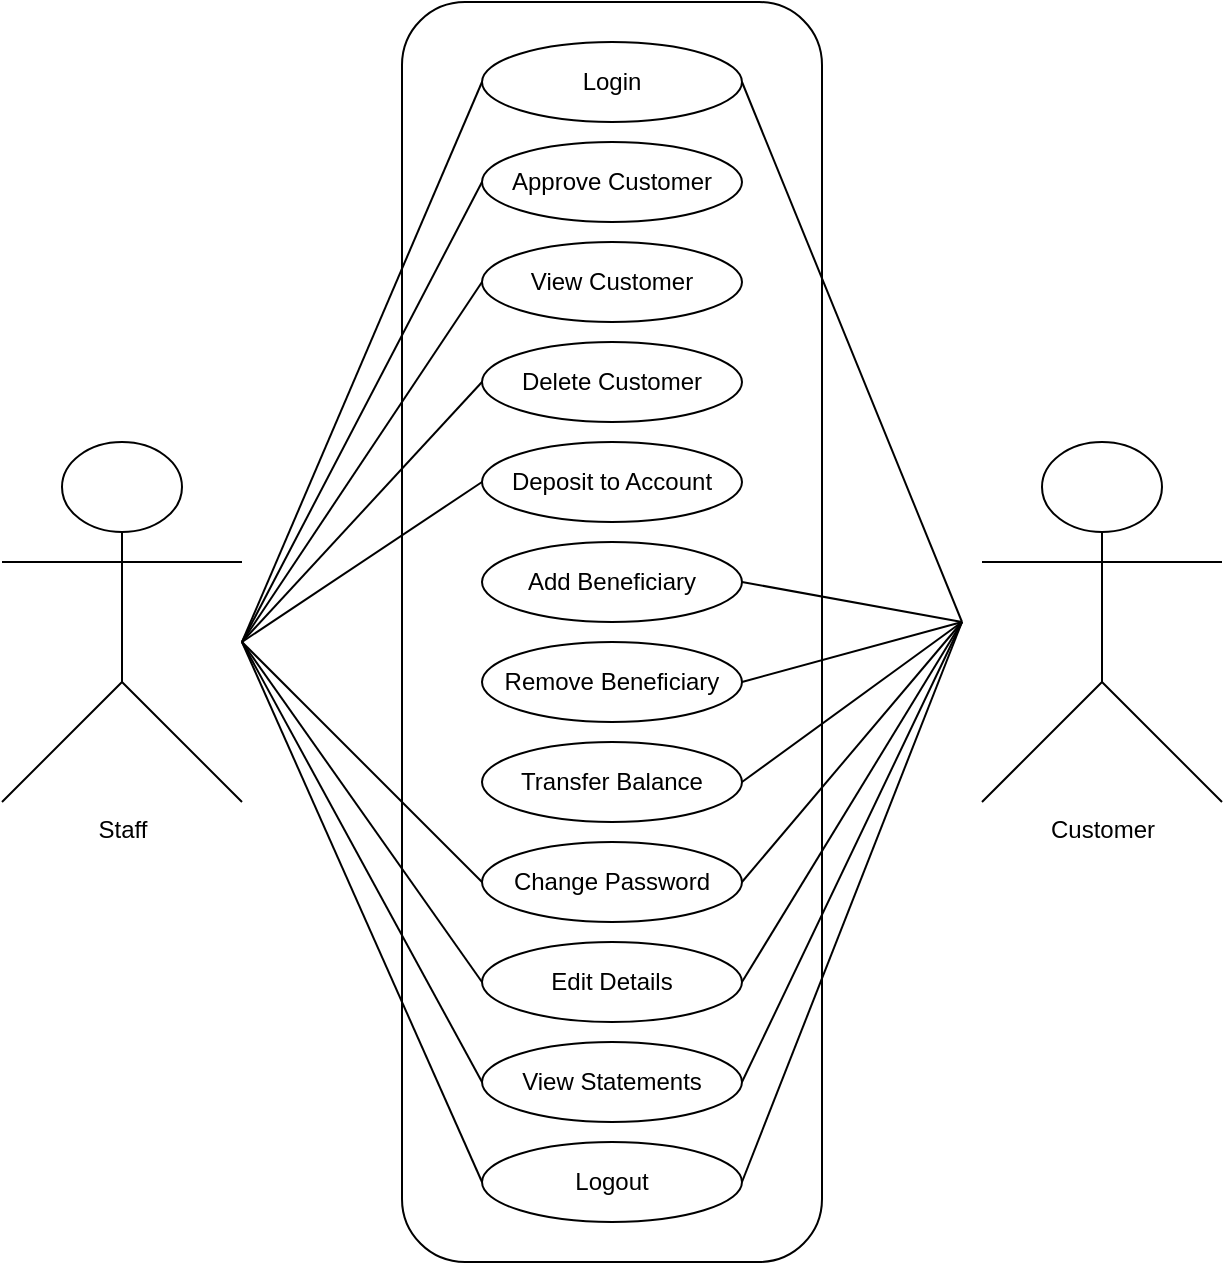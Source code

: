 <mxfile version="24.7.6">
  <diagram name="Page-1" id="byZHwCyRQNRmpMAeCjvB">
    <mxGraphModel dx="1436" dy="819" grid="1" gridSize="10" guides="1" tooltips="1" connect="1" arrows="1" fold="1" page="1" pageScale="1" pageWidth="850" pageHeight="1100" math="0" shadow="0">
      <root>
        <mxCell id="0" />
        <mxCell id="1" parent="0" />
        <mxCell id="rOb3rSg_KoH-XbGbFZYS-1" value="Staff&lt;div&gt;&lt;br&gt;&lt;/div&gt;" style="shape=umlActor;verticalLabelPosition=bottom;verticalAlign=top;html=1;outlineConnect=0;" vertex="1" parent="1">
          <mxGeometry x="160" y="280" width="120" height="180" as="geometry" />
        </mxCell>
        <mxCell id="rOb3rSg_KoH-XbGbFZYS-3" value="Customer&lt;div&gt;&lt;br&gt;&lt;/div&gt;" style="shape=umlActor;verticalLabelPosition=bottom;verticalAlign=top;html=1;outlineConnect=0;" vertex="1" parent="1">
          <mxGeometry x="650" y="280" width="120" height="180" as="geometry" />
        </mxCell>
        <mxCell id="rOb3rSg_KoH-XbGbFZYS-5" value="" style="rounded=1;whiteSpace=wrap;html=1;" vertex="1" parent="1">
          <mxGeometry x="360" y="60" width="210" height="630" as="geometry" />
        </mxCell>
        <mxCell id="rOb3rSg_KoH-XbGbFZYS-7" value="Login" style="ellipse;whiteSpace=wrap;html=1;" vertex="1" parent="1">
          <mxGeometry x="400" y="80" width="130" height="40" as="geometry" />
        </mxCell>
        <mxCell id="rOb3rSg_KoH-XbGbFZYS-11" value="Approve Customer" style="ellipse;whiteSpace=wrap;html=1;" vertex="1" parent="1">
          <mxGeometry x="400" y="130" width="130" height="40" as="geometry" />
        </mxCell>
        <mxCell id="rOb3rSg_KoH-XbGbFZYS-12" value="View Customer" style="ellipse;whiteSpace=wrap;html=1;" vertex="1" parent="1">
          <mxGeometry x="400" y="180" width="130" height="40" as="geometry" />
        </mxCell>
        <mxCell id="rOb3rSg_KoH-XbGbFZYS-13" value="Delete Customer" style="ellipse;whiteSpace=wrap;html=1;" vertex="1" parent="1">
          <mxGeometry x="400" y="230" width="130" height="40" as="geometry" />
        </mxCell>
        <mxCell id="rOb3rSg_KoH-XbGbFZYS-14" value="Deposit to Account" style="ellipse;whiteSpace=wrap;html=1;" vertex="1" parent="1">
          <mxGeometry x="400" y="280" width="130" height="40" as="geometry" />
        </mxCell>
        <mxCell id="rOb3rSg_KoH-XbGbFZYS-15" value="&lt;div&gt;Add Beneficiary&lt;/div&gt;" style="ellipse;whiteSpace=wrap;html=1;" vertex="1" parent="1">
          <mxGeometry x="400" y="330" width="130" height="40" as="geometry" />
        </mxCell>
        <mxCell id="rOb3rSg_KoH-XbGbFZYS-16" value="Remove Beneficiary" style="ellipse;whiteSpace=wrap;html=1;" vertex="1" parent="1">
          <mxGeometry x="400" y="380" width="130" height="40" as="geometry" />
        </mxCell>
        <mxCell id="rOb3rSg_KoH-XbGbFZYS-17" value="Transfer Balance" style="ellipse;whiteSpace=wrap;html=1;" vertex="1" parent="1">
          <mxGeometry x="400" y="430" width="130" height="40" as="geometry" />
        </mxCell>
        <mxCell id="rOb3rSg_KoH-XbGbFZYS-18" value="Change Password" style="ellipse;whiteSpace=wrap;html=1;" vertex="1" parent="1">
          <mxGeometry x="400" y="480" width="130" height="40" as="geometry" />
        </mxCell>
        <mxCell id="rOb3rSg_KoH-XbGbFZYS-19" value="Edit Details" style="ellipse;whiteSpace=wrap;html=1;" vertex="1" parent="1">
          <mxGeometry x="400" y="530" width="130" height="40" as="geometry" />
        </mxCell>
        <mxCell id="rOb3rSg_KoH-XbGbFZYS-20" value="View Statements" style="ellipse;whiteSpace=wrap;html=1;" vertex="1" parent="1">
          <mxGeometry x="400" y="580" width="130" height="40" as="geometry" />
        </mxCell>
        <mxCell id="rOb3rSg_KoH-XbGbFZYS-21" value="Logout" style="ellipse;whiteSpace=wrap;html=1;" vertex="1" parent="1">
          <mxGeometry x="400" y="630" width="130" height="40" as="geometry" />
        </mxCell>
        <mxCell id="rOb3rSg_KoH-XbGbFZYS-22" style="edgeStyle=orthogonalEdgeStyle;rounded=0;orthogonalLoop=1;jettySize=auto;html=1;exitX=0.5;exitY=1;exitDx=0;exitDy=0;" edge="1" parent="1" source="rOb3rSg_KoH-XbGbFZYS-5" target="rOb3rSg_KoH-XbGbFZYS-5">
          <mxGeometry relative="1" as="geometry" />
        </mxCell>
        <mxCell id="rOb3rSg_KoH-XbGbFZYS-31" value="" style="endArrow=none;html=1;rounded=0;" edge="1" parent="1">
          <mxGeometry width="50" height="50" relative="1" as="geometry">
            <mxPoint x="280" y="380" as="sourcePoint" />
            <mxPoint x="400" y="100" as="targetPoint" />
          </mxGeometry>
        </mxCell>
        <mxCell id="rOb3rSg_KoH-XbGbFZYS-33" value="" style="endArrow=none;html=1;rounded=0;entryX=0;entryY=0.5;entryDx=0;entryDy=0;" edge="1" parent="1" target="rOb3rSg_KoH-XbGbFZYS-11">
          <mxGeometry width="50" height="50" relative="1" as="geometry">
            <mxPoint x="280" y="380" as="sourcePoint" />
            <mxPoint x="410" y="110" as="targetPoint" />
          </mxGeometry>
        </mxCell>
        <mxCell id="rOb3rSg_KoH-XbGbFZYS-34" value="" style="endArrow=none;html=1;rounded=0;" edge="1" parent="1">
          <mxGeometry width="50" height="50" relative="1" as="geometry">
            <mxPoint x="280" y="380" as="sourcePoint" />
            <mxPoint x="400" y="200" as="targetPoint" />
          </mxGeometry>
        </mxCell>
        <mxCell id="rOb3rSg_KoH-XbGbFZYS-35" value="" style="endArrow=none;html=1;rounded=0;" edge="1" parent="1">
          <mxGeometry width="50" height="50" relative="1" as="geometry">
            <mxPoint x="280" y="380" as="sourcePoint" />
            <mxPoint x="400" y="250" as="targetPoint" />
          </mxGeometry>
        </mxCell>
        <mxCell id="rOb3rSg_KoH-XbGbFZYS-36" value="" style="endArrow=none;html=1;rounded=0;" edge="1" parent="1">
          <mxGeometry width="50" height="50" relative="1" as="geometry">
            <mxPoint x="280" y="380" as="sourcePoint" />
            <mxPoint x="400" y="300" as="targetPoint" />
          </mxGeometry>
        </mxCell>
        <mxCell id="rOb3rSg_KoH-XbGbFZYS-37" value="" style="endArrow=none;html=1;rounded=0;entryX=0;entryY=0.5;entryDx=0;entryDy=0;" edge="1" parent="1" target="rOb3rSg_KoH-XbGbFZYS-21">
          <mxGeometry width="50" height="50" relative="1" as="geometry">
            <mxPoint x="280" y="380" as="sourcePoint" />
            <mxPoint x="420" y="490" as="targetPoint" />
          </mxGeometry>
        </mxCell>
        <mxCell id="rOb3rSg_KoH-XbGbFZYS-38" value="" style="endArrow=none;html=1;rounded=0;entryX=0;entryY=0.5;entryDx=0;entryDy=0;" edge="1" parent="1" target="rOb3rSg_KoH-XbGbFZYS-20">
          <mxGeometry width="50" height="50" relative="1" as="geometry">
            <mxPoint x="280" y="380" as="sourcePoint" />
            <mxPoint x="410" y="650" as="targetPoint" />
          </mxGeometry>
        </mxCell>
        <mxCell id="rOb3rSg_KoH-XbGbFZYS-39" value="" style="endArrow=none;html=1;rounded=0;entryX=0;entryY=0.5;entryDx=0;entryDy=0;" edge="1" parent="1" target="rOb3rSg_KoH-XbGbFZYS-19">
          <mxGeometry width="50" height="50" relative="1" as="geometry">
            <mxPoint x="280" y="380" as="sourcePoint" />
            <mxPoint x="400" y="650" as="targetPoint" />
          </mxGeometry>
        </mxCell>
        <mxCell id="rOb3rSg_KoH-XbGbFZYS-40" value="" style="endArrow=none;html=1;rounded=0;entryX=0;entryY=0.5;entryDx=0;entryDy=0;" edge="1" parent="1" target="rOb3rSg_KoH-XbGbFZYS-18">
          <mxGeometry width="50" height="50" relative="1" as="geometry">
            <mxPoint x="280" y="380" as="sourcePoint" />
            <mxPoint x="400" y="650" as="targetPoint" />
          </mxGeometry>
        </mxCell>
        <mxCell id="rOb3rSg_KoH-XbGbFZYS-41" value="" style="endArrow=none;html=1;rounded=0;" edge="1" parent="1">
          <mxGeometry width="50" height="50" relative="1" as="geometry">
            <mxPoint x="530" y="100" as="sourcePoint" />
            <mxPoint x="640" y="370" as="targetPoint" />
          </mxGeometry>
        </mxCell>
        <mxCell id="rOb3rSg_KoH-XbGbFZYS-42" value="" style="endArrow=none;html=1;rounded=0;entryX=1;entryY=0.5;entryDx=0;entryDy=0;" edge="1" parent="1" target="rOb3rSg_KoH-XbGbFZYS-21">
          <mxGeometry width="50" height="50" relative="1" as="geometry">
            <mxPoint x="640" y="370" as="sourcePoint" />
            <mxPoint x="750" y="640" as="targetPoint" />
          </mxGeometry>
        </mxCell>
        <mxCell id="rOb3rSg_KoH-XbGbFZYS-44" value="" style="endArrow=none;html=1;rounded=0;entryX=1;entryY=0.5;entryDx=0;entryDy=0;" edge="1" parent="1">
          <mxGeometry width="50" height="50" relative="1" as="geometry">
            <mxPoint x="640" y="370" as="sourcePoint" />
            <mxPoint x="530" y="600" as="targetPoint" />
          </mxGeometry>
        </mxCell>
        <mxCell id="rOb3rSg_KoH-XbGbFZYS-45" value="" style="endArrow=none;html=1;rounded=0;entryX=1;entryY=0.5;entryDx=0;entryDy=0;" edge="1" parent="1">
          <mxGeometry width="50" height="50" relative="1" as="geometry">
            <mxPoint x="640" y="370" as="sourcePoint" />
            <mxPoint x="530" y="550" as="targetPoint" />
          </mxGeometry>
        </mxCell>
        <mxCell id="rOb3rSg_KoH-XbGbFZYS-46" value="" style="endArrow=none;html=1;rounded=0;entryX=1;entryY=0.5;entryDx=0;entryDy=0;" edge="1" parent="1">
          <mxGeometry width="50" height="50" relative="1" as="geometry">
            <mxPoint x="640" y="370" as="sourcePoint" />
            <mxPoint x="530" y="500" as="targetPoint" />
          </mxGeometry>
        </mxCell>
        <mxCell id="rOb3rSg_KoH-XbGbFZYS-47" value="" style="endArrow=none;html=1;rounded=0;entryX=1;entryY=0.5;entryDx=0;entryDy=0;" edge="1" parent="1">
          <mxGeometry width="50" height="50" relative="1" as="geometry">
            <mxPoint x="640" y="370" as="sourcePoint" />
            <mxPoint x="530" y="450" as="targetPoint" />
          </mxGeometry>
        </mxCell>
        <mxCell id="rOb3rSg_KoH-XbGbFZYS-48" value="" style="endArrow=none;html=1;rounded=0;entryX=1;entryY=0.5;entryDx=0;entryDy=0;" edge="1" parent="1">
          <mxGeometry width="50" height="50" relative="1" as="geometry">
            <mxPoint x="640" y="370" as="sourcePoint" />
            <mxPoint x="530" y="400" as="targetPoint" />
          </mxGeometry>
        </mxCell>
        <mxCell id="rOb3rSg_KoH-XbGbFZYS-49" value="" style="endArrow=none;html=1;rounded=0;entryX=1;entryY=0.5;entryDx=0;entryDy=0;" edge="1" parent="1">
          <mxGeometry width="50" height="50" relative="1" as="geometry">
            <mxPoint x="640" y="370" as="sourcePoint" />
            <mxPoint x="530" y="350" as="targetPoint" />
          </mxGeometry>
        </mxCell>
      </root>
    </mxGraphModel>
  </diagram>
</mxfile>
